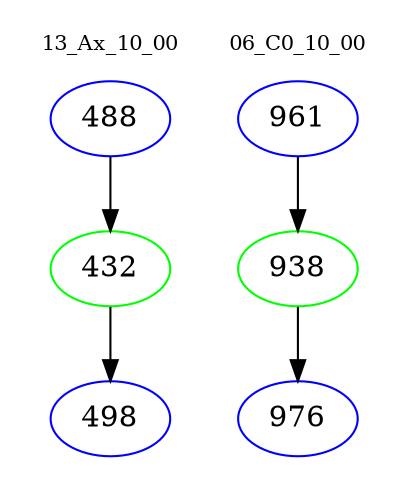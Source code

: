 digraph{
subgraph cluster_0 {
color = white
label = "13_Ax_10_00";
fontsize=10;
T0_488 [label="488", color="blue"]
T0_488 -> T0_432 [color="black"]
T0_432 [label="432", color="green"]
T0_432 -> T0_498 [color="black"]
T0_498 [label="498", color="blue"]
}
subgraph cluster_1 {
color = white
label = "06_C0_10_00";
fontsize=10;
T1_961 [label="961", color="blue"]
T1_961 -> T1_938 [color="black"]
T1_938 [label="938", color="green"]
T1_938 -> T1_976 [color="black"]
T1_976 [label="976", color="blue"]
}
}
